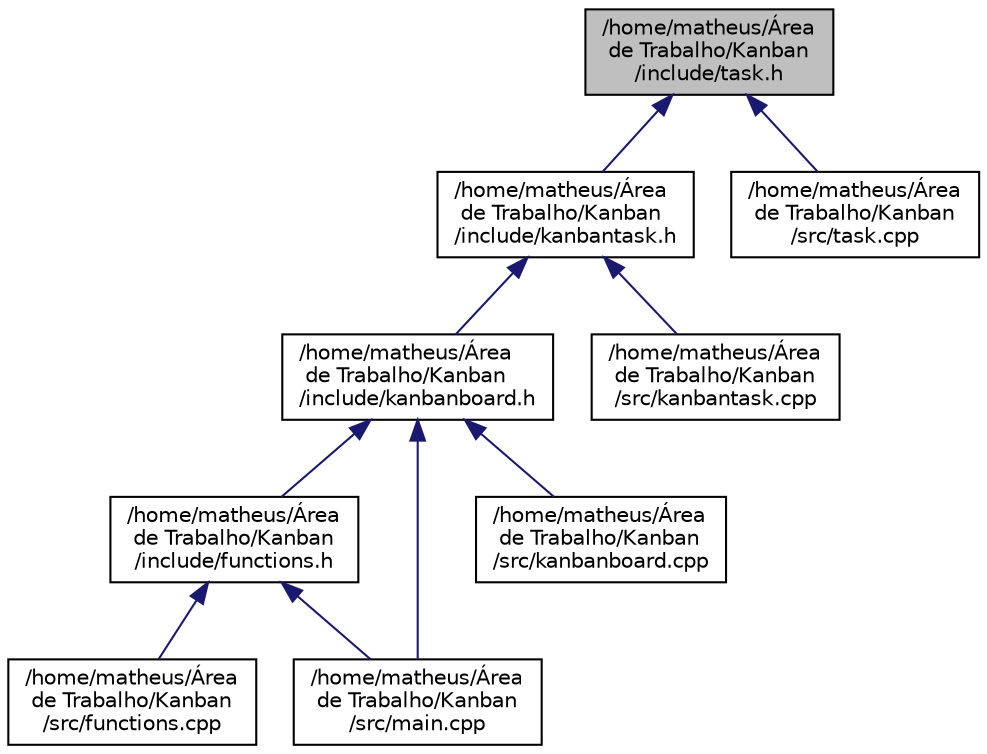 digraph "/home/matheus/Área de Trabalho/Kanban/include/task.h"
{
 // LATEX_PDF_SIZE
  edge [fontname="Helvetica",fontsize="10",labelfontname="Helvetica",labelfontsize="10"];
  node [fontname="Helvetica",fontsize="10",shape=record];
  Node1 [label="/home/matheus/Área\l de Trabalho/Kanban\l/include/task.h",height=0.2,width=0.4,color="black", fillcolor="grey75", style="filled", fontcolor="black",tooltip="Este arquivo contém a declaração da classe abstrata Task, que representa uma tarefa genérica."];
  Node1 -> Node2 [dir="back",color="midnightblue",fontsize="10",style="solid"];
  Node2 [label="/home/matheus/Área\l de Trabalho/Kanban\l/include/kanbantask.h",height=0.2,width=0.4,color="black", fillcolor="white", style="filled",URL="$kanbantask_8h.html",tooltip="Este arquivo contém a declaração da classe KanbanTask, que representa uma tarefa específica do Kanban..."];
  Node2 -> Node3 [dir="back",color="midnightblue",fontsize="10",style="solid"];
  Node3 [label="/home/matheus/Área\l de Trabalho/Kanban\l/include/kanbanboard.h",height=0.2,width=0.4,color="black", fillcolor="white", style="filled",URL="$kanbanboard_8h.html",tooltip="Este arquivo contém a declaração da classe KanbanBoard, que representa o Quadro Kanban."];
  Node3 -> Node4 [dir="back",color="midnightblue",fontsize="10",style="solid"];
  Node4 [label="/home/matheus/Área\l de Trabalho/Kanban\l/include/functions.h",height=0.2,width=0.4,color="black", fillcolor="white", style="filled",URL="$functions_8h.html",tooltip="Funções desenvolvidas a fim de modularizar a função Main, em sua maioria se tratam de interações com ..."];
  Node4 -> Node5 [dir="back",color="midnightblue",fontsize="10",style="solid"];
  Node5 [label="/home/matheus/Área\l de Trabalho/Kanban\l/src/functions.cpp",height=0.2,width=0.4,color="black", fillcolor="white", style="filled",URL="$functions_8cpp.html",tooltip="Este arquivo contém a implementação das funções desenvolvidas."];
  Node4 -> Node6 [dir="back",color="midnightblue",fontsize="10",style="solid"];
  Node6 [label="/home/matheus/Área\l de Trabalho/Kanban\l/src/main.cpp",height=0.2,width=0.4,color="black", fillcolor="white", style="filled",URL="$main_8cpp.html",tooltip="Arquivo principal que inicia e maneja todo programa do gerenciador de tarefas Kanban."];
  Node3 -> Node7 [dir="back",color="midnightblue",fontsize="10",style="solid"];
  Node7 [label="/home/matheus/Área\l de Trabalho/Kanban\l/src/kanbanboard.cpp",height=0.2,width=0.4,color="black", fillcolor="white", style="filled",URL="$kanbanboard_8cpp.html",tooltip="Este arquivo contém a implementação da classe KanbanBoard."];
  Node3 -> Node6 [dir="back",color="midnightblue",fontsize="10",style="solid"];
  Node2 -> Node8 [dir="back",color="midnightblue",fontsize="10",style="solid"];
  Node8 [label="/home/matheus/Área\l de Trabalho/Kanban\l/src/kanbantask.cpp",height=0.2,width=0.4,color="black", fillcolor="white", style="filled",URL="$kanbantask_8cpp.html",tooltip="Este arquivo contém a implementação da classe KanbanTask."];
  Node1 -> Node9 [dir="back",color="midnightblue",fontsize="10",style="solid"];
  Node9 [label="/home/matheus/Área\l de Trabalho/Kanban\l/src/task.cpp",height=0.2,width=0.4,color="black", fillcolor="white", style="filled",URL="$task_8cpp.html",tooltip="Este arquivo contém a implementação da classe abstrata Task."];
}
